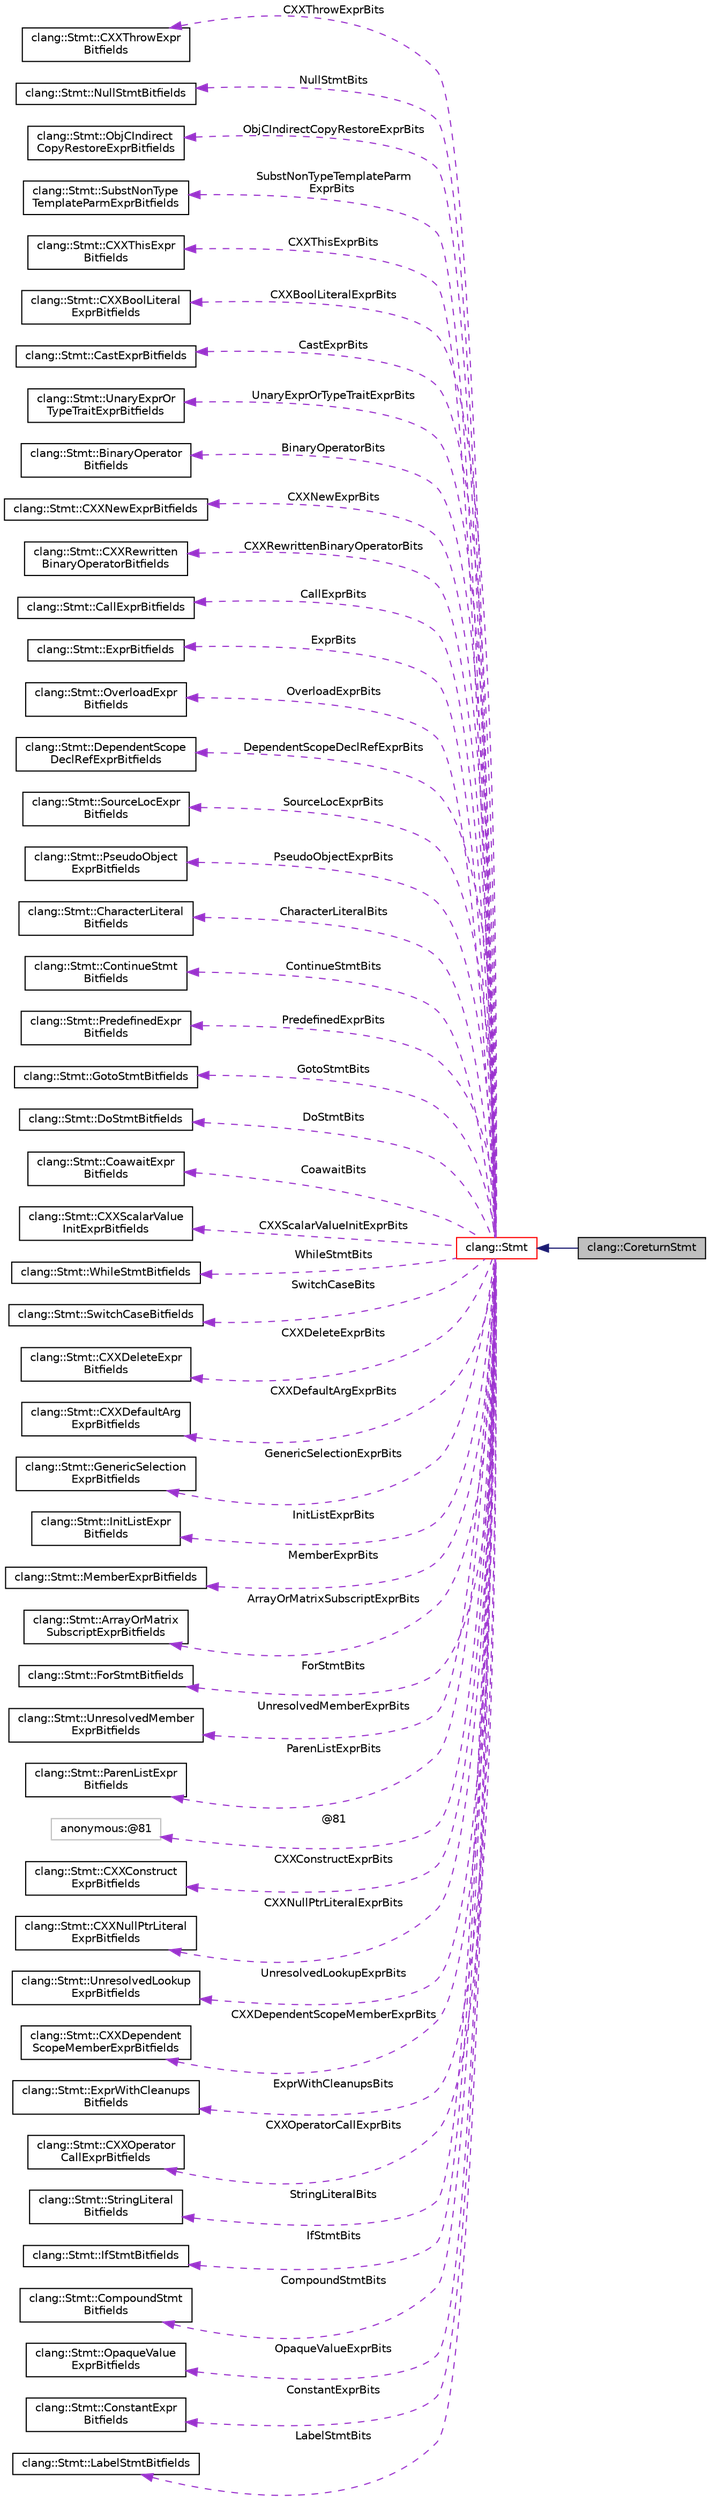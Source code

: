 digraph "clang::CoreturnStmt"
{
 // LATEX_PDF_SIZE
  bgcolor="transparent";
  edge [fontname="Helvetica",fontsize="10",labelfontname="Helvetica",labelfontsize="10"];
  node [fontname="Helvetica",fontsize="10",shape=record];
  rankdir="LR";
  Node1 [label="clang::CoreturnStmt",height=0.2,width=0.4,color="black", fillcolor="grey75", style="filled", fontcolor="black",tooltip="Represents a 'co_return' statement in the C++ Coroutines TS."];
  Node2 -> Node1 [dir="back",color="midnightblue",fontsize="10",style="solid",fontname="Helvetica"];
  Node2 [label="clang::Stmt",height=0.2,width=0.4,color="red",URL="$classclang_1_1Stmt.html",tooltip="Stmt - This represents one statement."];
  Node3 -> Node2 [dir="back",color="darkorchid3",fontsize="10",style="dashed",label=" CXXThrowExprBits" ,fontname="Helvetica"];
  Node3 [label="clang::Stmt::CXXThrowExpr\lBitfields",height=0.2,width=0.4,color="black",URL="$classclang_1_1Stmt_1_1CXXThrowExprBitfields.html",tooltip=" "];
  Node4 -> Node2 [dir="back",color="darkorchid3",fontsize="10",style="dashed",label=" NullStmtBits" ,fontname="Helvetica"];
  Node4 [label="clang::Stmt::NullStmtBitfields",height=0.2,width=0.4,color="black",URL="$classclang_1_1Stmt_1_1NullStmtBitfields.html",tooltip=" "];
  Node5 -> Node2 [dir="back",color="darkorchid3",fontsize="10",style="dashed",label=" ObjCIndirectCopyRestoreExprBits" ,fontname="Helvetica"];
  Node5 [label="clang::Stmt::ObjCIndirect\lCopyRestoreExprBitfields",height=0.2,width=0.4,color="black",URL="$classclang_1_1Stmt_1_1ObjCIndirectCopyRestoreExprBitfields.html",tooltip=" "];
  Node6 -> Node2 [dir="back",color="darkorchid3",fontsize="10",style="dashed",label=" SubstNonTypeTemplateParm\lExprBits" ,fontname="Helvetica"];
  Node6 [label="clang::Stmt::SubstNonType\lTemplateParmExprBitfields",height=0.2,width=0.4,color="black",URL="$classclang_1_1Stmt_1_1SubstNonTypeTemplateParmExprBitfields.html",tooltip=" "];
  Node7 -> Node2 [dir="back",color="darkorchid3",fontsize="10",style="dashed",label=" CXXThisExprBits" ,fontname="Helvetica"];
  Node7 [label="clang::Stmt::CXXThisExpr\lBitfields",height=0.2,width=0.4,color="black",URL="$classclang_1_1Stmt_1_1CXXThisExprBitfields.html",tooltip=" "];
  Node8 -> Node2 [dir="back",color="darkorchid3",fontsize="10",style="dashed",label=" CXXBoolLiteralExprBits" ,fontname="Helvetica"];
  Node8 [label="clang::Stmt::CXXBoolLiteral\lExprBitfields",height=0.2,width=0.4,color="black",URL="$classclang_1_1Stmt_1_1CXXBoolLiteralExprBitfields.html",tooltip=" "];
  Node9 -> Node2 [dir="back",color="darkorchid3",fontsize="10",style="dashed",label=" CastExprBits" ,fontname="Helvetica"];
  Node9 [label="clang::Stmt::CastExprBitfields",height=0.2,width=0.4,color="black",URL="$classclang_1_1Stmt_1_1CastExprBitfields.html",tooltip=" "];
  Node10 -> Node2 [dir="back",color="darkorchid3",fontsize="10",style="dashed",label=" UnaryExprOrTypeTraitExprBits" ,fontname="Helvetica"];
  Node10 [label="clang::Stmt::UnaryExprOr\lTypeTraitExprBitfields",height=0.2,width=0.4,color="black",URL="$classclang_1_1Stmt_1_1UnaryExprOrTypeTraitExprBitfields.html",tooltip=" "];
  Node11 -> Node2 [dir="back",color="darkorchid3",fontsize="10",style="dashed",label=" BinaryOperatorBits" ,fontname="Helvetica"];
  Node11 [label="clang::Stmt::BinaryOperator\lBitfields",height=0.2,width=0.4,color="black",URL="$classclang_1_1Stmt_1_1BinaryOperatorBitfields.html",tooltip=" "];
  Node12 -> Node2 [dir="back",color="darkorchid3",fontsize="10",style="dashed",label=" CXXNewExprBits" ,fontname="Helvetica"];
  Node12 [label="clang::Stmt::CXXNewExprBitfields",height=0.2,width=0.4,color="black",URL="$classclang_1_1Stmt_1_1CXXNewExprBitfields.html",tooltip=" "];
  Node13 -> Node2 [dir="back",color="darkorchid3",fontsize="10",style="dashed",label=" CXXRewrittenBinaryOperatorBits" ,fontname="Helvetica"];
  Node13 [label="clang::Stmt::CXXRewritten\lBinaryOperatorBitfields",height=0.2,width=0.4,color="black",URL="$classclang_1_1Stmt_1_1CXXRewrittenBinaryOperatorBitfields.html",tooltip=" "];
  Node14 -> Node2 [dir="back",color="darkorchid3",fontsize="10",style="dashed",label=" CallExprBits" ,fontname="Helvetica"];
  Node14 [label="clang::Stmt::CallExprBitfields",height=0.2,width=0.4,color="black",URL="$classclang_1_1Stmt_1_1CallExprBitfields.html",tooltip=" "];
  Node15 -> Node2 [dir="back",color="darkorchid3",fontsize="10",style="dashed",label=" ExprBits" ,fontname="Helvetica"];
  Node15 [label="clang::Stmt::ExprBitfields",height=0.2,width=0.4,color="black",URL="$classclang_1_1Stmt_1_1ExprBitfields.html",tooltip=" "];
  Node16 -> Node2 [dir="back",color="darkorchid3",fontsize="10",style="dashed",label=" OverloadExprBits" ,fontname="Helvetica"];
  Node16 [label="clang::Stmt::OverloadExpr\lBitfields",height=0.2,width=0.4,color="black",URL="$classclang_1_1Stmt_1_1OverloadExprBitfields.html",tooltip=" "];
  Node17 -> Node2 [dir="back",color="darkorchid3",fontsize="10",style="dashed",label=" DependentScopeDeclRefExprBits" ,fontname="Helvetica"];
  Node17 [label="clang::Stmt::DependentScope\lDeclRefExprBitfields",height=0.2,width=0.4,color="black",URL="$classclang_1_1Stmt_1_1DependentScopeDeclRefExprBitfields.html",tooltip=" "];
  Node18 -> Node2 [dir="back",color="darkorchid3",fontsize="10",style="dashed",label=" SourceLocExprBits" ,fontname="Helvetica"];
  Node18 [label="clang::Stmt::SourceLocExpr\lBitfields",height=0.2,width=0.4,color="black",URL="$classclang_1_1Stmt_1_1SourceLocExprBitfields.html",tooltip=" "];
  Node19 -> Node2 [dir="back",color="darkorchid3",fontsize="10",style="dashed",label=" PseudoObjectExprBits" ,fontname="Helvetica"];
  Node19 [label="clang::Stmt::PseudoObject\lExprBitfields",height=0.2,width=0.4,color="black",URL="$classclang_1_1Stmt_1_1PseudoObjectExprBitfields.html",tooltip=" "];
  Node20 -> Node2 [dir="back",color="darkorchid3",fontsize="10",style="dashed",label=" CharacterLiteralBits" ,fontname="Helvetica"];
  Node20 [label="clang::Stmt::CharacterLiteral\lBitfields",height=0.2,width=0.4,color="black",URL="$classclang_1_1Stmt_1_1CharacterLiteralBitfields.html",tooltip=" "];
  Node21 -> Node2 [dir="back",color="darkorchid3",fontsize="10",style="dashed",label=" ContinueStmtBits" ,fontname="Helvetica"];
  Node21 [label="clang::Stmt::ContinueStmt\lBitfields",height=0.2,width=0.4,color="black",URL="$classclang_1_1Stmt_1_1ContinueStmtBitfields.html",tooltip=" "];
  Node22 -> Node2 [dir="back",color="darkorchid3",fontsize="10",style="dashed",label=" PredefinedExprBits" ,fontname="Helvetica"];
  Node22 [label="clang::Stmt::PredefinedExpr\lBitfields",height=0.2,width=0.4,color="black",URL="$classclang_1_1Stmt_1_1PredefinedExprBitfields.html",tooltip=" "];
  Node23 -> Node2 [dir="back",color="darkorchid3",fontsize="10",style="dashed",label=" GotoStmtBits" ,fontname="Helvetica"];
  Node23 [label="clang::Stmt::GotoStmtBitfields",height=0.2,width=0.4,color="black",URL="$classclang_1_1Stmt_1_1GotoStmtBitfields.html",tooltip=" "];
  Node24 -> Node2 [dir="back",color="darkorchid3",fontsize="10",style="dashed",label=" DoStmtBits" ,fontname="Helvetica"];
  Node24 [label="clang::Stmt::DoStmtBitfields",height=0.2,width=0.4,color="black",URL="$classclang_1_1Stmt_1_1DoStmtBitfields.html",tooltip=" "];
  Node25 -> Node2 [dir="back",color="darkorchid3",fontsize="10",style="dashed",label=" CoawaitBits" ,fontname="Helvetica"];
  Node25 [label="clang::Stmt::CoawaitExpr\lBitfields",height=0.2,width=0.4,color="black",URL="$classclang_1_1Stmt_1_1CoawaitExprBitfields.html",tooltip=" "];
  Node26 -> Node2 [dir="back",color="darkorchid3",fontsize="10",style="dashed",label=" CXXScalarValueInitExprBits" ,fontname="Helvetica"];
  Node26 [label="clang::Stmt::CXXScalarValue\lInitExprBitfields",height=0.2,width=0.4,color="black",URL="$classclang_1_1Stmt_1_1CXXScalarValueInitExprBitfields.html",tooltip=" "];
  Node27 -> Node2 [dir="back",color="darkorchid3",fontsize="10",style="dashed",label=" WhileStmtBits" ,fontname="Helvetica"];
  Node27 [label="clang::Stmt::WhileStmtBitfields",height=0.2,width=0.4,color="black",URL="$classclang_1_1Stmt_1_1WhileStmtBitfields.html",tooltip=" "];
  Node28 -> Node2 [dir="back",color="darkorchid3",fontsize="10",style="dashed",label=" SwitchCaseBits" ,fontname="Helvetica"];
  Node28 [label="clang::Stmt::SwitchCaseBitfields",height=0.2,width=0.4,color="black",URL="$classclang_1_1Stmt_1_1SwitchCaseBitfields.html",tooltip=" "];
  Node29 -> Node2 [dir="back",color="darkorchid3",fontsize="10",style="dashed",label=" CXXDeleteExprBits" ,fontname="Helvetica"];
  Node29 [label="clang::Stmt::CXXDeleteExpr\lBitfields",height=0.2,width=0.4,color="black",URL="$classclang_1_1Stmt_1_1CXXDeleteExprBitfields.html",tooltip=" "];
  Node30 -> Node2 [dir="back",color="darkorchid3",fontsize="10",style="dashed",label=" CXXDefaultArgExprBits" ,fontname="Helvetica"];
  Node30 [label="clang::Stmt::CXXDefaultArg\lExprBitfields",height=0.2,width=0.4,color="black",URL="$classclang_1_1Stmt_1_1CXXDefaultArgExprBitfields.html",tooltip=" "];
  Node31 -> Node2 [dir="back",color="darkorchid3",fontsize="10",style="dashed",label=" GenericSelectionExprBits" ,fontname="Helvetica"];
  Node31 [label="clang::Stmt::GenericSelection\lExprBitfields",height=0.2,width=0.4,color="black",URL="$classclang_1_1Stmt_1_1GenericSelectionExprBitfields.html",tooltip=" "];
  Node32 -> Node2 [dir="back",color="darkorchid3",fontsize="10",style="dashed",label=" InitListExprBits" ,fontname="Helvetica"];
  Node32 [label="clang::Stmt::InitListExpr\lBitfields",height=0.2,width=0.4,color="black",URL="$classclang_1_1Stmt_1_1InitListExprBitfields.html",tooltip=" "];
  Node33 -> Node2 [dir="back",color="darkorchid3",fontsize="10",style="dashed",label=" MemberExprBits" ,fontname="Helvetica"];
  Node33 [label="clang::Stmt::MemberExprBitfields",height=0.2,width=0.4,color="black",URL="$classclang_1_1Stmt_1_1MemberExprBitfields.html",tooltip=" "];
  Node34 -> Node2 [dir="back",color="darkorchid3",fontsize="10",style="dashed",label=" ArrayOrMatrixSubscriptExprBits" ,fontname="Helvetica"];
  Node34 [label="clang::Stmt::ArrayOrMatrix\lSubscriptExprBitfields",height=0.2,width=0.4,color="black",URL="$classclang_1_1Stmt_1_1ArrayOrMatrixSubscriptExprBitfields.html",tooltip=" "];
  Node35 -> Node2 [dir="back",color="darkorchid3",fontsize="10",style="dashed",label=" ForStmtBits" ,fontname="Helvetica"];
  Node35 [label="clang::Stmt::ForStmtBitfields",height=0.2,width=0.4,color="black",URL="$classclang_1_1Stmt_1_1ForStmtBitfields.html",tooltip=" "];
  Node36 -> Node2 [dir="back",color="darkorchid3",fontsize="10",style="dashed",label=" UnresolvedMemberExprBits" ,fontname="Helvetica"];
  Node36 [label="clang::Stmt::UnresolvedMember\lExprBitfields",height=0.2,width=0.4,color="black",URL="$classclang_1_1Stmt_1_1UnresolvedMemberExprBitfields.html",tooltip=" "];
  Node37 -> Node2 [dir="back",color="darkorchid3",fontsize="10",style="dashed",label=" ParenListExprBits" ,fontname="Helvetica"];
  Node37 [label="clang::Stmt::ParenListExpr\lBitfields",height=0.2,width=0.4,color="black",URL="$classclang_1_1Stmt_1_1ParenListExprBitfields.html",tooltip=" "];
  Node38 -> Node2 [dir="back",color="darkorchid3",fontsize="10",style="dashed",label=" @81" ,fontname="Helvetica"];
  Node38 [label="anonymous:@81",height=0.2,width=0.4,color="grey75",tooltip=" "];
  Node39 -> Node2 [dir="back",color="darkorchid3",fontsize="10",style="dashed",label=" CXXConstructExprBits" ,fontname="Helvetica"];
  Node39 [label="clang::Stmt::CXXConstruct\lExprBitfields",height=0.2,width=0.4,color="black",URL="$classclang_1_1Stmt_1_1CXXConstructExprBitfields.html",tooltip=" "];
  Node40 -> Node2 [dir="back",color="darkorchid3",fontsize="10",style="dashed",label=" CXXNullPtrLiteralExprBits" ,fontname="Helvetica"];
  Node40 [label="clang::Stmt::CXXNullPtrLiteral\lExprBitfields",height=0.2,width=0.4,color="black",URL="$classclang_1_1Stmt_1_1CXXNullPtrLiteralExprBitfields.html",tooltip=" "];
  Node41 -> Node2 [dir="back",color="darkorchid3",fontsize="10",style="dashed",label=" UnresolvedLookupExprBits" ,fontname="Helvetica"];
  Node41 [label="clang::Stmt::UnresolvedLookup\lExprBitfields",height=0.2,width=0.4,color="black",URL="$classclang_1_1Stmt_1_1UnresolvedLookupExprBitfields.html",tooltip=" "];
  Node42 -> Node2 [dir="back",color="darkorchid3",fontsize="10",style="dashed",label=" CXXDependentScopeMemberExprBits" ,fontname="Helvetica"];
  Node42 [label="clang::Stmt::CXXDependent\lScopeMemberExprBitfields",height=0.2,width=0.4,color="black",URL="$classclang_1_1Stmt_1_1CXXDependentScopeMemberExprBitfields.html",tooltip=" "];
  Node43 -> Node2 [dir="back",color="darkorchid3",fontsize="10",style="dashed",label=" ExprWithCleanupsBits" ,fontname="Helvetica"];
  Node43 [label="clang::Stmt::ExprWithCleanups\lBitfields",height=0.2,width=0.4,color="black",URL="$classclang_1_1Stmt_1_1ExprWithCleanupsBitfields.html",tooltip=" "];
  Node44 -> Node2 [dir="back",color="darkorchid3",fontsize="10",style="dashed",label=" CXXOperatorCallExprBits" ,fontname="Helvetica"];
  Node44 [label="clang::Stmt::CXXOperator\lCallExprBitfields",height=0.2,width=0.4,color="black",URL="$classclang_1_1Stmt_1_1CXXOperatorCallExprBitfields.html",tooltip=" "];
  Node45 -> Node2 [dir="back",color="darkorchid3",fontsize="10",style="dashed",label=" StringLiteralBits" ,fontname="Helvetica"];
  Node45 [label="clang::Stmt::StringLiteral\lBitfields",height=0.2,width=0.4,color="black",URL="$classclang_1_1Stmt_1_1StringLiteralBitfields.html",tooltip=" "];
  Node46 -> Node2 [dir="back",color="darkorchid3",fontsize="10",style="dashed",label=" IfStmtBits" ,fontname="Helvetica"];
  Node46 [label="clang::Stmt::IfStmtBitfields",height=0.2,width=0.4,color="black",URL="$classclang_1_1Stmt_1_1IfStmtBitfields.html",tooltip=" "];
  Node47 -> Node2 [dir="back",color="darkorchid3",fontsize="10",style="dashed",label=" CompoundStmtBits" ,fontname="Helvetica"];
  Node47 [label="clang::Stmt::CompoundStmt\lBitfields",height=0.2,width=0.4,color="black",URL="$classclang_1_1Stmt_1_1CompoundStmtBitfields.html",tooltip=" "];
  Node48 -> Node2 [dir="back",color="darkorchid3",fontsize="10",style="dashed",label=" OpaqueValueExprBits" ,fontname="Helvetica"];
  Node48 [label="clang::Stmt::OpaqueValue\lExprBitfields",height=0.2,width=0.4,color="black",URL="$classclang_1_1Stmt_1_1OpaqueValueExprBitfields.html",tooltip=" "];
  Node49 -> Node2 [dir="back",color="darkorchid3",fontsize="10",style="dashed",label=" ConstantExprBits" ,fontname="Helvetica"];
  Node49 [label="clang::Stmt::ConstantExpr\lBitfields",height=0.2,width=0.4,color="black",URL="$classclang_1_1Stmt_1_1ConstantExprBitfields.html",tooltip=" "];
  Node50 -> Node2 [dir="back",color="darkorchid3",fontsize="10",style="dashed",label=" LabelStmtBits" ,fontname="Helvetica"];
  Node50 [label="clang::Stmt::LabelStmtBitfields",height=0.2,width=0.4,color="black",URL="$classclang_1_1Stmt_1_1LabelStmtBitfields.html",tooltip=" "];
}
